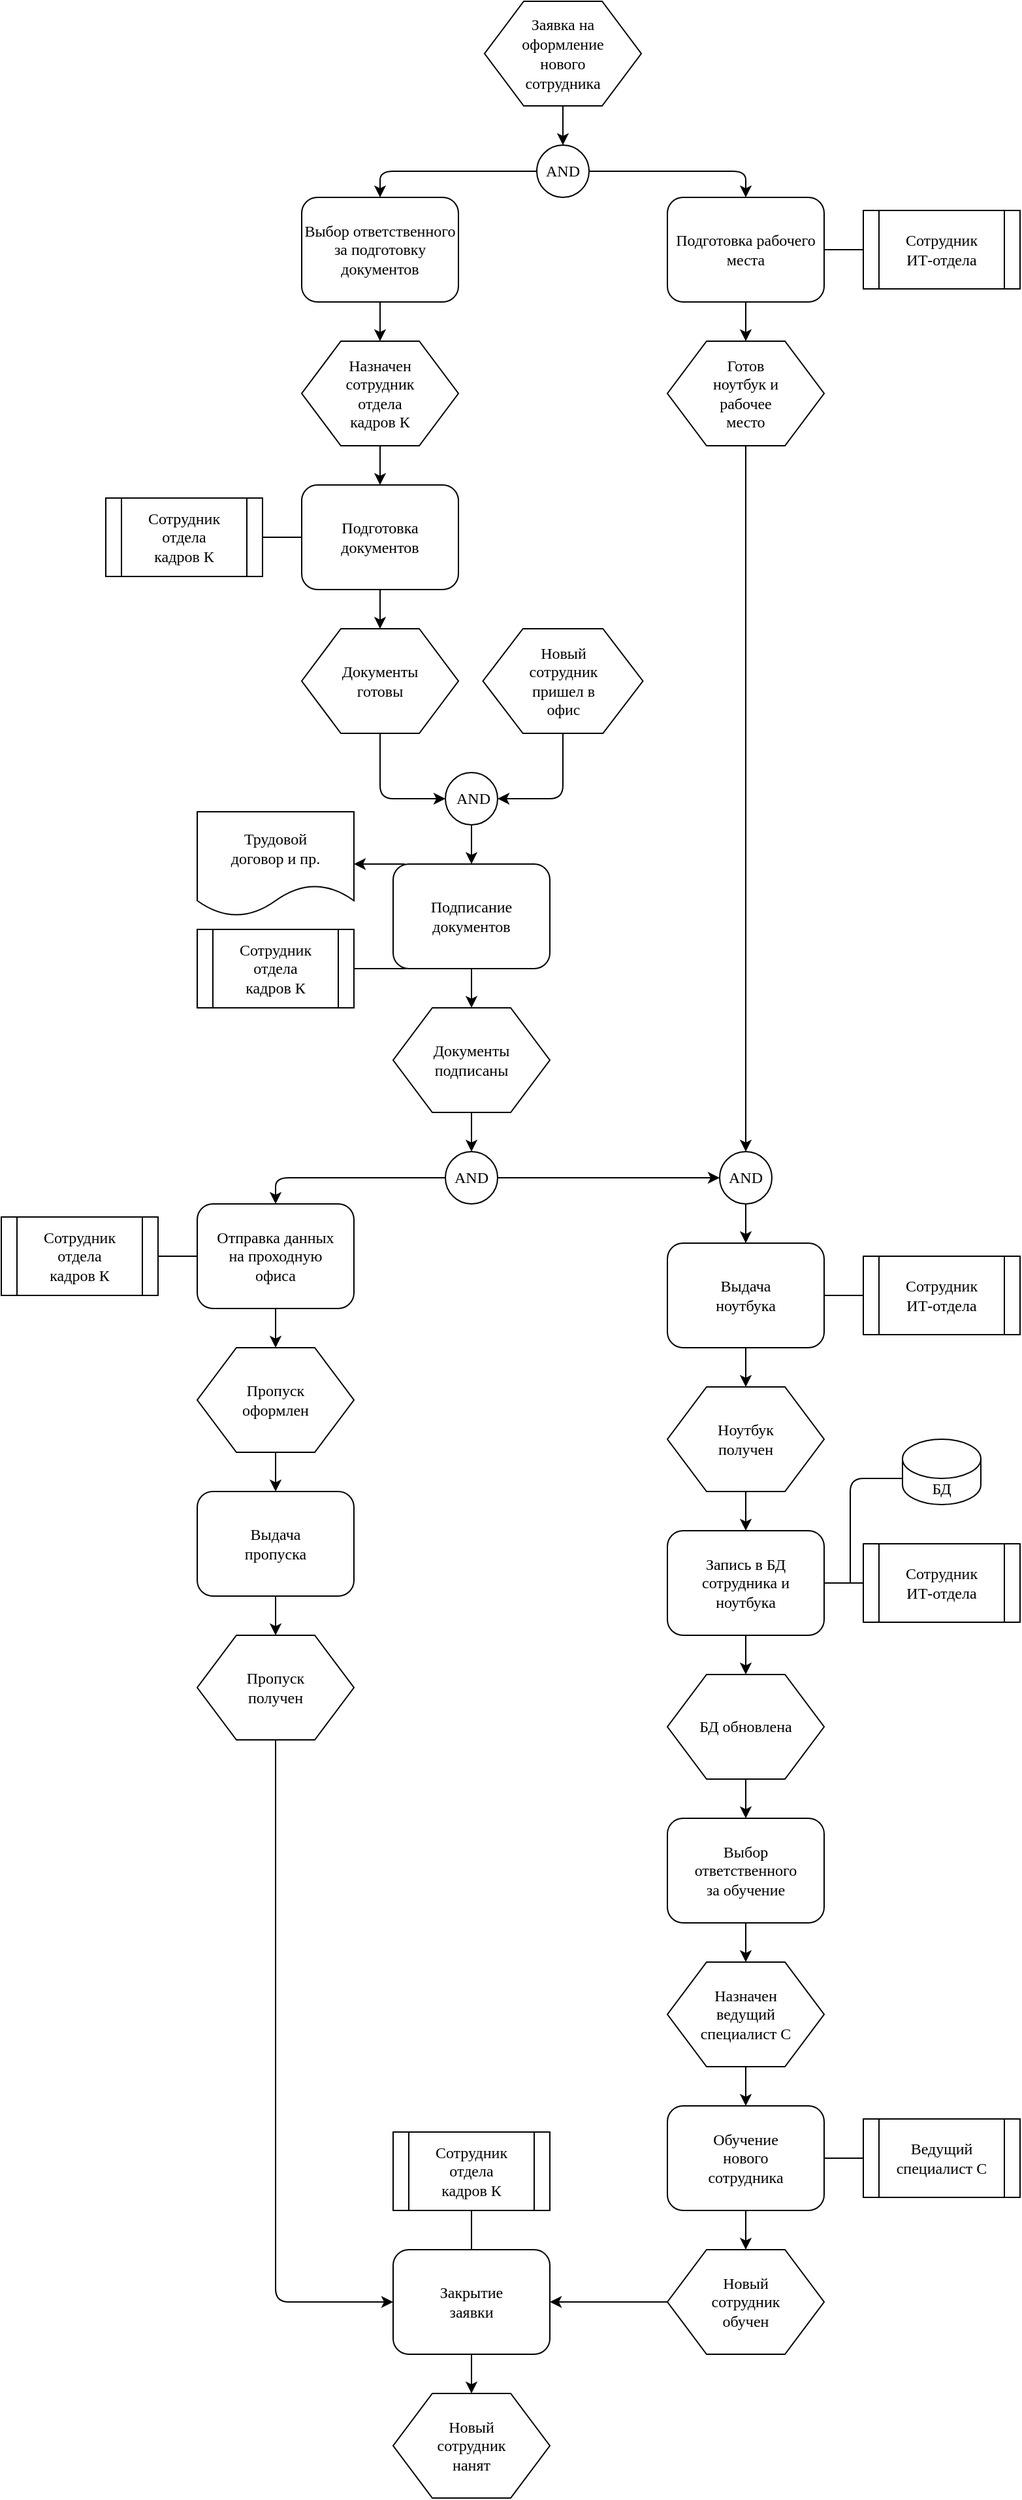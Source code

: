 <mxfile version="14.5.1" type="github">
  <diagram name="Page-1" id="8ce9d11a-91a2-4d17-14d8-a56ed91bf033">
    <mxGraphModel dx="1113" dy="759" grid="1" gridSize="10" guides="1" tooltips="1" connect="1" arrows="1" fold="1" page="1" pageScale="1" pageWidth="1100" pageHeight="850" background="#ffffff" math="0" shadow="0">
      <root>
        <mxCell id="0" />
        <mxCell id="1" parent="0" />
        <mxCell id="17ea667e15c223fc-1" value="&lt;div style=&quot;line-height: 107%; font-size: 12px;&quot;&gt;&lt;font style=&quot;line-height: 127%; font-size: 12px;&quot;&gt;Заявка на&lt;/font&gt;&lt;/div&gt;&lt;div style=&quot;line-height: 107%; font-size: 12px;&quot;&gt;&lt;font style=&quot;line-height: 127%; font-size: 12px;&quot;&gt;оформление&lt;/font&gt;&lt;/div&gt;&lt;div style=&quot;line-height: 107%; font-size: 12px;&quot;&gt;&lt;font style=&quot;line-height: 127%; font-size: 12px;&quot;&gt;нового&lt;/font&gt;&lt;/div&gt;&lt;div style=&quot;line-height: 107%; font-size: 12px;&quot;&gt;&lt;font style=&quot;line-height: 117%; font-size: 12px;&quot;&gt;сотрудника&lt;/font&gt;&lt;/div&gt;" style="shape=hexagon;perimeter=hexagonPerimeter;whiteSpace=wrap;html=1;rounded=0;shadow=0;labelBackgroundColor=none;strokeWidth=1;fontFamily=Verdana;fontSize=12;align=center;size=0.25;" parent="1" vertex="1">
          <mxGeometry x="450" y="10" width="120" height="80" as="geometry" />
        </mxCell>
        <mxCell id="17ea667e15c223fc-2" value="Подготовка рабочего места" style="rounded=1;whiteSpace=wrap;html=1;shadow=0;labelBackgroundColor=none;strokeWidth=1;fontFamily=Verdana;fontSize=12;align=center;" parent="1" vertex="1">
          <mxGeometry x="590" y="160" width="120" height="80" as="geometry" />
        </mxCell>
        <mxCell id="17ea667e15c223fc-3" value="AND" style="ellipse;whiteSpace=wrap;html=1;rounded=1;shadow=0;labelBackgroundColor=none;strokeWidth=1;fontFamily=Verdana;fontSize=12;align=center;" parent="1" vertex="1">
          <mxGeometry x="490" y="120" width="40" height="40" as="geometry" />
        </mxCell>
        <mxCell id="17ea667e15c223fc-4" value="Готов&lt;br&gt;ноутбук и&lt;br&gt;рабочее&lt;br&gt;место" style="shape=hexagon;perimeter=hexagonPerimeter;whiteSpace=wrap;html=1;rounded=0;shadow=0;labelBackgroundColor=none;strokeWidth=1;fontFamily=Verdana;fontSize=12;align=center;" parent="1" vertex="1">
          <mxGeometry x="590" y="270" width="120" height="80" as="geometry" />
        </mxCell>
        <mxCell id="17ea667e15c223fc-5" value="Назначен&lt;br&gt;сотрудник&lt;br&gt;отдела&lt;br&gt;кадров К" style="shape=hexagon;perimeter=hexagonPerimeter;whiteSpace=wrap;html=1;rounded=0;shadow=0;labelBackgroundColor=none;strokeWidth=1;fontFamily=Verdana;fontSize=12;align=center;" parent="1" vertex="1">
          <mxGeometry x="310" y="270" width="120" height="80" as="geometry" />
        </mxCell>
        <mxCell id="17ea667e15c223fc-7" value="Подготовка&lt;br&gt;документов" style="rounded=1;whiteSpace=wrap;html=1;shadow=0;labelBackgroundColor=none;strokeWidth=1;fontFamily=Verdana;fontSize=12;align=center;" parent="1" vertex="1">
          <mxGeometry x="310" y="380" width="120" height="80" as="geometry" />
        </mxCell>
        <mxCell id="17ea667e15c223fc-8" value="Выбор ответственного&lt;br&gt;за подготовку&lt;br&gt;документов" style="rounded=1;whiteSpace=wrap;html=1;shadow=0;labelBackgroundColor=none;strokeWidth=1;fontFamily=Verdana;fontSize=12;align=center;" parent="1" vertex="1">
          <mxGeometry x="310" y="160" width="120" height="80" as="geometry" />
        </mxCell>
        <mxCell id="17ea667e15c223fc-10" value="&amp;nbsp;AND" style="ellipse;whiteSpace=wrap;html=1;rounded=1;shadow=0;labelBackgroundColor=none;strokeWidth=1;fontFamily=Verdana;fontSize=12;align=center;" parent="1" vertex="1">
          <mxGeometry x="420" y="600" width="40" height="40" as="geometry" />
        </mxCell>
        <mxCell id="17ea667e15c223fc-11" value="Документы&lt;br&gt;готовы" style="shape=hexagon;perimeter=hexagonPerimeter;whiteSpace=wrap;html=1;rounded=0;shadow=0;labelBackgroundColor=none;strokeWidth=1;fontFamily=Verdana;fontSize=12;align=center;" parent="1" vertex="1">
          <mxGeometry x="310" y="490" width="120" height="80" as="geometry" />
        </mxCell>
        <mxCell id="17ea667e15c223fc-12" value="Подписание&lt;br&gt;документов" style="rounded=1;whiteSpace=wrap;html=1;shadow=0;labelBackgroundColor=none;strokeWidth=1;fontFamily=Verdana;fontSize=12;align=center;" parent="1" vertex="1">
          <mxGeometry x="380" y="670" width="120" height="80" as="geometry" />
        </mxCell>
        <mxCell id="17ea667e15c223fc-13" value="Назначен&lt;br&gt;ведущий&lt;br&gt;специалист С" style="shape=hexagon;perimeter=hexagonPerimeter;whiteSpace=wrap;html=1;rounded=0;shadow=0;labelBackgroundColor=none;strokeWidth=1;fontFamily=Verdana;fontSize=12;align=center;" parent="1" vertex="1">
          <mxGeometry x="590" y="1510" width="120" height="80" as="geometry" />
        </mxCell>
        <mxCell id="17ea667e15c223fc-14" value="Обучение&lt;br&gt;нового&lt;br&gt;сотрудника" style="rounded=1;whiteSpace=wrap;html=1;shadow=0;labelBackgroundColor=none;strokeWidth=1;fontFamily=Verdana;fontSize=12;align=center;" parent="1" vertex="1">
          <mxGeometry x="590" y="1620" width="120" height="80" as="geometry" />
        </mxCell>
        <mxCell id="FfdeobhnVM8uUHLsoeKE-45" style="edgeStyle=orthogonalEdgeStyle;rounded=0;orthogonalLoop=1;jettySize=auto;html=1;entryX=0.5;entryY=0;entryDx=0;entryDy=0;fontFamily=Verdana;fontSize=12;" edge="1" parent="1" source="17ea667e15c223fc-16" target="FfdeobhnVM8uUHLsoeKE-43">
          <mxGeometry relative="1" as="geometry" />
        </mxCell>
        <mxCell id="17ea667e15c223fc-16" value="Пропуск&lt;br&gt;оформлен" style="shape=hexagon;perimeter=hexagonPerimeter;whiteSpace=wrap;html=1;rounded=0;shadow=0;labelBackgroundColor=none;strokeWidth=1;fontFamily=Verdana;fontSize=12;align=center;" parent="1" vertex="1">
          <mxGeometry x="230" y="1040" width="120" height="80" as="geometry" />
        </mxCell>
        <mxCell id="17ea667e15c223fc-18" value="Выдача&lt;br&gt;ноутбука" style="rounded=1;whiteSpace=wrap;html=1;shadow=0;labelBackgroundColor=none;strokeWidth=1;fontFamily=Verdana;fontSize=12;align=center;" parent="1" vertex="1">
          <mxGeometry x="590" y="960" width="120" height="80" as="geometry" />
        </mxCell>
        <mxCell id="17ea667e15c223fc-19" value="Новый&lt;br&gt;сотрудник&lt;br&gt;пришел в&lt;br&gt;офис" style="shape=hexagon;perimeter=hexagonPerimeter;whiteSpace=wrap;html=1;rounded=0;shadow=0;labelBackgroundColor=none;strokeWidth=1;fontFamily=Verdana;fontSize=12;align=center;" parent="1" vertex="1">
          <mxGeometry x="448.75" y="490" width="122.5" height="80" as="geometry" />
        </mxCell>
        <mxCell id="17ea667e15c223fc-20" value="БД обновлена" style="shape=hexagon;perimeter=hexagonPerimeter;whiteSpace=wrap;html=1;rounded=0;shadow=0;labelBackgroundColor=none;strokeWidth=1;fontFamily=Verdana;fontSize=12;align=center;" parent="1" vertex="1">
          <mxGeometry x="590" y="1290" width="120" height="80" as="geometry" />
        </mxCell>
        <mxCell id="17ea667e15c223fc-22" value="Запись в БД&lt;br&gt;сотрудника и&lt;br&gt;ноутбука" style="rounded=1;whiteSpace=wrap;html=1;shadow=0;labelBackgroundColor=none;strokeWidth=1;fontFamily=Verdana;fontSize=12;align=center;" parent="1" vertex="1">
          <mxGeometry x="590" y="1180" width="120" height="80" as="geometry" />
        </mxCell>
        <mxCell id="17ea667e15c223fc-23" value="Выбор&lt;br&gt;ответственного&lt;br&gt;за обучение" style="rounded=1;whiteSpace=wrap;html=1;shadow=0;labelBackgroundColor=none;strokeWidth=1;fontFamily=Verdana;fontSize=12;align=center;" parent="1" vertex="1">
          <mxGeometry x="590" y="1400" width="120" height="80" as="geometry" />
        </mxCell>
        <mxCell id="17ea667e15c223fc-24" value="Ноутбук&lt;br&gt;получен" style="shape=hexagon;perimeter=hexagonPerimeter;whiteSpace=wrap;html=1;rounded=0;shadow=0;labelBackgroundColor=none;strokeWidth=1;fontFamily=Verdana;fontSize=12;align=center;" parent="1" vertex="1">
          <mxGeometry x="590" y="1070" width="120" height="80" as="geometry" />
        </mxCell>
        <mxCell id="17ea667e15c223fc-25" value="AND" style="ellipse;whiteSpace=wrap;html=1;rounded=1;shadow=0;labelBackgroundColor=none;strokeWidth=1;fontFamily=Verdana;fontSize=12;align=center;" parent="1" vertex="1">
          <mxGeometry x="420" y="890" width="40" height="40" as="geometry" />
        </mxCell>
        <mxCell id="17ea667e15c223fc-26" value="Документы&lt;br&gt;подписаны" style="shape=hexagon;perimeter=hexagonPerimeter;whiteSpace=wrap;html=1;rounded=0;shadow=0;labelBackgroundColor=none;strokeWidth=1;fontFamily=Verdana;fontSize=12;align=center;" parent="1" vertex="1">
          <mxGeometry x="380" y="780" width="120" height="80" as="geometry" />
        </mxCell>
        <mxCell id="17ea667e15c223fc-27" value="Отправка данных&lt;br&gt;на проходную&lt;br&gt;офиса" style="rounded=1;whiteSpace=wrap;html=1;shadow=0;labelBackgroundColor=none;strokeWidth=1;fontFamily=Verdana;fontSize=12;align=center;" parent="1" vertex="1">
          <mxGeometry x="230" y="930" width="120" height="80" as="geometry" />
        </mxCell>
        <mxCell id="xwpkQohcpxmRrAktpize-1" value="" style="endArrow=classic;html=1;exitX=0.5;exitY=1;exitDx=0;exitDy=0;" edge="1" parent="1" source="17ea667e15c223fc-1">
          <mxGeometry width="50" height="50" relative="1" as="geometry">
            <mxPoint x="440" y="410" as="sourcePoint" />
            <mxPoint x="510" y="120" as="targetPoint" />
          </mxGeometry>
        </mxCell>
        <mxCell id="xwpkQohcpxmRrAktpize-2" value="" style="endArrow=classic;html=1;exitX=0;exitY=0.5;exitDx=0;exitDy=0;entryX=0.5;entryY=0;entryDx=0;entryDy=0;" edge="1" parent="1" source="17ea667e15c223fc-3" target="17ea667e15c223fc-8">
          <mxGeometry width="50" height="50" relative="1" as="geometry">
            <mxPoint x="440" y="410" as="sourcePoint" />
            <mxPoint x="490" y="360" as="targetPoint" />
            <Array as="points">
              <mxPoint x="370" y="140" />
            </Array>
          </mxGeometry>
        </mxCell>
        <mxCell id="xwpkQohcpxmRrAktpize-3" value="" style="endArrow=classic;html=1;exitX=1;exitY=0.5;exitDx=0;exitDy=0;entryX=0.5;entryY=0;entryDx=0;entryDy=0;" edge="1" parent="1" source="17ea667e15c223fc-3" target="17ea667e15c223fc-2">
          <mxGeometry width="50" height="50" relative="1" as="geometry">
            <mxPoint x="440" y="410" as="sourcePoint" />
            <mxPoint x="490" y="360" as="targetPoint" />
            <Array as="points">
              <mxPoint x="650" y="140" />
            </Array>
          </mxGeometry>
        </mxCell>
        <mxCell id="xwpkQohcpxmRrAktpize-4" value="" style="endArrow=classic;html=1;exitX=0.5;exitY=1;exitDx=0;exitDy=0;entryX=0.5;entryY=0;entryDx=0;entryDy=0;" edge="1" parent="1" source="17ea667e15c223fc-8" target="17ea667e15c223fc-5">
          <mxGeometry width="50" height="50" relative="1" as="geometry">
            <mxPoint x="440" y="410" as="sourcePoint" />
            <mxPoint x="490" y="360" as="targetPoint" />
          </mxGeometry>
        </mxCell>
        <mxCell id="xwpkQohcpxmRrAktpize-5" value="" style="endArrow=classic;html=1;exitX=0.5;exitY=1;exitDx=0;exitDy=0;entryX=0.5;entryY=0;entryDx=0;entryDy=0;" edge="1" parent="1" source="17ea667e15c223fc-5" target="17ea667e15c223fc-7">
          <mxGeometry width="50" height="50" relative="1" as="geometry">
            <mxPoint x="390" y="410" as="sourcePoint" />
            <mxPoint x="440" y="360" as="targetPoint" />
          </mxGeometry>
        </mxCell>
        <mxCell id="xwpkQohcpxmRrAktpize-6" value="" style="shape=process;whiteSpace=wrap;html=1;backgroundOutline=1;" vertex="1" parent="1">
          <mxGeometry x="160" y="390" width="120" height="60" as="geometry" />
        </mxCell>
        <mxCell id="xwpkQohcpxmRrAktpize-7" value="Сотрудник&lt;br&gt;отдела&lt;br&gt;кадров К" style="text;html=1;strokeColor=none;fillColor=none;align=center;verticalAlign=middle;whiteSpace=wrap;rounded=0;fontFamily=Verdana;" vertex="1" parent="1">
          <mxGeometry x="180" y="395" width="80" height="50" as="geometry" />
        </mxCell>
        <mxCell id="xwpkQohcpxmRrAktpize-8" value="" style="endArrow=none;html=1;fontFamily=Verdana;exitX=0;exitY=0.5;exitDx=0;exitDy=0;entryX=1;entryY=0.5;entryDx=0;entryDy=0;" edge="1" parent="1" source="17ea667e15c223fc-7" target="xwpkQohcpxmRrAktpize-6">
          <mxGeometry width="50" height="50" relative="1" as="geometry">
            <mxPoint x="390" y="410" as="sourcePoint" />
            <mxPoint x="440" y="360" as="targetPoint" />
          </mxGeometry>
        </mxCell>
        <mxCell id="xwpkQohcpxmRrAktpize-9" value="" style="endArrow=classic;html=1;fontFamily=Verdana;exitX=0.5;exitY=1;exitDx=0;exitDy=0;entryX=0.5;entryY=0;entryDx=0;entryDy=0;" edge="1" parent="1" source="17ea667e15c223fc-7" target="17ea667e15c223fc-11">
          <mxGeometry width="50" height="50" relative="1" as="geometry">
            <mxPoint x="460" y="420" as="sourcePoint" />
            <mxPoint x="510" y="370" as="targetPoint" />
            <Array as="points" />
          </mxGeometry>
        </mxCell>
        <mxCell id="xwpkQohcpxmRrAktpize-11" value="Сотрудник&lt;br&gt;ИТ-отдела" style="shape=process;whiteSpace=wrap;html=1;backgroundOutline=1;fontFamily=Verdana;" vertex="1" parent="1">
          <mxGeometry x="740" y="170" width="120" height="60" as="geometry" />
        </mxCell>
        <mxCell id="xwpkQohcpxmRrAktpize-12" value="" style="endArrow=none;html=1;fontFamily=Verdana;exitX=1;exitY=0.5;exitDx=0;exitDy=0;entryX=0;entryY=0.5;entryDx=0;entryDy=0;" edge="1" parent="1" source="17ea667e15c223fc-2" target="xwpkQohcpxmRrAktpize-11">
          <mxGeometry width="50" height="50" relative="1" as="geometry">
            <mxPoint x="590" y="400" as="sourcePoint" />
            <mxPoint x="640" y="350" as="targetPoint" />
          </mxGeometry>
        </mxCell>
        <mxCell id="xwpkQohcpxmRrAktpize-13" value="" style="endArrow=classic;html=1;fontFamily=Verdana;exitX=0.5;exitY=1;exitDx=0;exitDy=0;entryX=0.5;entryY=0;entryDx=0;entryDy=0;" edge="1" parent="1" source="17ea667e15c223fc-2" target="17ea667e15c223fc-4">
          <mxGeometry width="50" height="50" relative="1" as="geometry">
            <mxPoint x="590" y="400" as="sourcePoint" />
            <mxPoint x="630" y="270" as="targetPoint" />
          </mxGeometry>
        </mxCell>
        <mxCell id="FfdeobhnVM8uUHLsoeKE-2" value="" style="endArrow=classic;html=1;fontFamily=Verdana;exitX=0.5;exitY=1;exitDx=0;exitDy=0;entryX=0;entryY=0.5;entryDx=0;entryDy=0;" edge="1" parent="1" source="17ea667e15c223fc-11" target="17ea667e15c223fc-10">
          <mxGeometry width="50" height="50" relative="1" as="geometry">
            <mxPoint x="610" y="440" as="sourcePoint" />
            <mxPoint x="660" y="390" as="targetPoint" />
            <Array as="points">
              <mxPoint x="370" y="620" />
            </Array>
          </mxGeometry>
        </mxCell>
        <mxCell id="FfdeobhnVM8uUHLsoeKE-3" value="" style="endArrow=classic;html=1;fontFamily=Verdana;exitX=0.5;exitY=1;exitDx=0;exitDy=0;entryX=1;entryY=0.5;entryDx=0;entryDy=0;" edge="1" parent="1" source="17ea667e15c223fc-19" target="17ea667e15c223fc-10">
          <mxGeometry width="50" height="50" relative="1" as="geometry">
            <mxPoint x="380" y="580.0" as="sourcePoint" />
            <mxPoint x="430" y="630.0" as="targetPoint" />
            <Array as="points">
              <mxPoint x="510" y="620" />
            </Array>
          </mxGeometry>
        </mxCell>
        <mxCell id="FfdeobhnVM8uUHLsoeKE-4" value="" style="endArrow=classic;html=1;fontFamily=Verdana;exitX=0.5;exitY=1;exitDx=0;exitDy=0;entryX=0.5;entryY=0;entryDx=0;entryDy=0;" edge="1" parent="1" source="17ea667e15c223fc-10" target="17ea667e15c223fc-12">
          <mxGeometry width="50" height="50" relative="1" as="geometry">
            <mxPoint x="610" y="530" as="sourcePoint" />
            <mxPoint x="660" y="480" as="targetPoint" />
          </mxGeometry>
        </mxCell>
        <mxCell id="FfdeobhnVM8uUHLsoeKE-5" value="Сотрудник&lt;br&gt;отдела&lt;br&gt;кадров К" style="shape=process;whiteSpace=wrap;html=1;backgroundOutline=1;fontFamily=Verdana;" vertex="1" parent="1">
          <mxGeometry x="230" y="720" width="120" height="60" as="geometry" />
        </mxCell>
        <mxCell id="FfdeobhnVM8uUHLsoeKE-6" value="" style="endArrow=none;html=1;fontFamily=Verdana;entryX=1;entryY=0.5;entryDx=0;entryDy=0;" edge="1" parent="1" target="FfdeobhnVM8uUHLsoeKE-5">
          <mxGeometry width="50" height="50" relative="1" as="geometry">
            <mxPoint x="390" y="750" as="sourcePoint" />
            <mxPoint x="660" y="480" as="targetPoint" />
          </mxGeometry>
        </mxCell>
        <mxCell id="FfdeobhnVM8uUHLsoeKE-7" value="Трудовой&lt;br&gt;договор и пр." style="shape=document;whiteSpace=wrap;html=1;boundedLbl=1;fontFamily=Verdana;" vertex="1" parent="1">
          <mxGeometry x="230" y="630" width="120" height="80" as="geometry" />
        </mxCell>
        <mxCell id="FfdeobhnVM8uUHLsoeKE-9" value="" style="endArrow=classic;html=1;fontFamily=Verdana;entryX=1;entryY=0.5;entryDx=0;entryDy=0;" edge="1" parent="1" target="FfdeobhnVM8uUHLsoeKE-7">
          <mxGeometry width="50" height="50" relative="1" as="geometry">
            <mxPoint x="389" y="670" as="sourcePoint" />
            <mxPoint x="700" y="540" as="targetPoint" />
          </mxGeometry>
        </mxCell>
        <mxCell id="FfdeobhnVM8uUHLsoeKE-10" value="" style="endArrow=classic;html=1;fontFamily=Verdana;exitX=0.5;exitY=1;exitDx=0;exitDy=0;entryX=0.5;entryY=0;entryDx=0;entryDy=0;" edge="1" parent="1" source="17ea667e15c223fc-12" target="17ea667e15c223fc-26">
          <mxGeometry width="50" height="50" relative="1" as="geometry">
            <mxPoint x="480" y="720" as="sourcePoint" />
            <mxPoint x="530" y="670" as="targetPoint" />
          </mxGeometry>
        </mxCell>
        <mxCell id="FfdeobhnVM8uUHLsoeKE-11" value="" style="endArrow=classic;html=1;fontFamily=Verdana;exitX=0.5;exitY=1;exitDx=0;exitDy=0;entryX=0.5;entryY=0;entryDx=0;entryDy=0;" edge="1" parent="1" source="17ea667e15c223fc-26" target="17ea667e15c223fc-25">
          <mxGeometry width="50" height="50" relative="1" as="geometry">
            <mxPoint x="480" y="700" as="sourcePoint" />
            <mxPoint x="530" y="650" as="targetPoint" />
          </mxGeometry>
        </mxCell>
        <mxCell id="FfdeobhnVM8uUHLsoeKE-12" value="" style="endArrow=classic;html=1;fontFamily=Verdana;exitX=0;exitY=0.5;exitDx=0;exitDy=0;entryX=0.5;entryY=0;entryDx=0;entryDy=0;" edge="1" parent="1" source="17ea667e15c223fc-25" target="17ea667e15c223fc-27">
          <mxGeometry width="50" height="50" relative="1" as="geometry">
            <mxPoint x="480" y="880" as="sourcePoint" />
            <mxPoint x="530" y="830" as="targetPoint" />
            <Array as="points">
              <mxPoint x="290" y="910" />
            </Array>
          </mxGeometry>
        </mxCell>
        <mxCell id="FfdeobhnVM8uUHLsoeKE-13" value="Сотрудник&lt;br&gt;отдела&lt;br&gt;кадров К" style="shape=process;whiteSpace=wrap;html=1;backgroundOutline=1;fontFamily=Verdana;" vertex="1" parent="1">
          <mxGeometry x="80" y="940" width="120" height="60" as="geometry" />
        </mxCell>
        <mxCell id="FfdeobhnVM8uUHLsoeKE-14" value="" style="endArrow=none;html=1;fontFamily=Verdana;exitX=0;exitY=0.5;exitDx=0;exitDy=0;entryX=1;entryY=0.5;entryDx=0;entryDy=0;" edge="1" parent="1" source="17ea667e15c223fc-27" target="FfdeobhnVM8uUHLsoeKE-13">
          <mxGeometry width="50" height="50" relative="1" as="geometry">
            <mxPoint x="390" y="960" as="sourcePoint" />
            <mxPoint x="440" y="910" as="targetPoint" />
          </mxGeometry>
        </mxCell>
        <mxCell id="FfdeobhnVM8uUHLsoeKE-15" value="" style="endArrow=classic;html=1;fontFamily=Verdana;exitX=0.5;exitY=1;exitDx=0;exitDy=0;entryX=0.5;entryY=0;entryDx=0;entryDy=0;" edge="1" parent="1" source="17ea667e15c223fc-27" target="17ea667e15c223fc-16">
          <mxGeometry width="50" height="50" relative="1" as="geometry">
            <mxPoint x="380" y="980" as="sourcePoint" />
            <mxPoint x="430" y="930" as="targetPoint" />
          </mxGeometry>
        </mxCell>
        <mxCell id="FfdeobhnVM8uUHLsoeKE-16" value="" style="endArrow=classic;html=1;fontFamily=Verdana;exitX=0.5;exitY=1;exitDx=0;exitDy=0;entryX=0.5;entryY=0;entryDx=0;entryDy=0;" edge="1" parent="1" source="17ea667e15c223fc-4" target="FfdeobhnVM8uUHLsoeKE-18">
          <mxGeometry width="50" height="50" relative="1" as="geometry">
            <mxPoint x="670" y="420" as="sourcePoint" />
            <mxPoint x="650" y="860" as="targetPoint" />
          </mxGeometry>
        </mxCell>
        <mxCell id="FfdeobhnVM8uUHLsoeKE-17" value="" style="endArrow=classic;html=1;fontFamily=Verdana;exitX=1;exitY=0.5;exitDx=0;exitDy=0;entryX=0;entryY=0.5;entryDx=0;entryDy=0;" edge="1" parent="1" source="17ea667e15c223fc-25" target="FfdeobhnVM8uUHLsoeKE-18">
          <mxGeometry width="50" height="50" relative="1" as="geometry">
            <mxPoint x="570" y="840" as="sourcePoint" />
            <mxPoint x="610" y="910" as="targetPoint" />
          </mxGeometry>
        </mxCell>
        <mxCell id="FfdeobhnVM8uUHLsoeKE-18" value="AND" style="ellipse;whiteSpace=wrap;html=1;rounded=1;shadow=0;labelBackgroundColor=none;strokeWidth=1;fontFamily=Verdana;fontSize=12;align=center;" vertex="1" parent="1">
          <mxGeometry x="630" y="890" width="40" height="40" as="geometry" />
        </mxCell>
        <mxCell id="FfdeobhnVM8uUHLsoeKE-19" value="" style="endArrow=classic;html=1;fontFamily=Verdana;exitX=0.5;exitY=1;exitDx=0;exitDy=0;entryX=0.5;entryY=0;entryDx=0;entryDy=0;" edge="1" parent="1" source="FfdeobhnVM8uUHLsoeKE-18" target="17ea667e15c223fc-18">
          <mxGeometry width="50" height="50" relative="1" as="geometry">
            <mxPoint x="530" y="890" as="sourcePoint" />
            <mxPoint x="580" y="840" as="targetPoint" />
          </mxGeometry>
        </mxCell>
        <mxCell id="FfdeobhnVM8uUHLsoeKE-20" value="Сотрудник&lt;br&gt;ИТ-отдела" style="shape=process;whiteSpace=wrap;html=1;backgroundOutline=1;fontFamily=Verdana;" vertex="1" parent="1">
          <mxGeometry x="740" y="970" width="120" height="60" as="geometry" />
        </mxCell>
        <mxCell id="FfdeobhnVM8uUHLsoeKE-21" value="" style="endArrow=none;html=1;fontFamily=Verdana;exitX=1;exitY=0.5;exitDx=0;exitDy=0;entryX=0;entryY=0.5;entryDx=0;entryDy=0;" edge="1" parent="1" source="17ea667e15c223fc-18" target="FfdeobhnVM8uUHLsoeKE-20">
          <mxGeometry width="50" height="50" relative="1" as="geometry">
            <mxPoint x="530" y="810" as="sourcePoint" />
            <mxPoint x="580" y="760" as="targetPoint" />
          </mxGeometry>
        </mxCell>
        <mxCell id="FfdeobhnVM8uUHLsoeKE-22" value="" style="endArrow=classic;html=1;fontFamily=Verdana;exitX=0.5;exitY=1;exitDx=0;exitDy=0;entryX=0.5;entryY=0;entryDx=0;entryDy=0;" edge="1" parent="1" source="17ea667e15c223fc-18" target="17ea667e15c223fc-24">
          <mxGeometry width="50" height="50" relative="1" as="geometry">
            <mxPoint x="610" y="1000" as="sourcePoint" />
            <mxPoint x="660" y="950" as="targetPoint" />
          </mxGeometry>
        </mxCell>
        <mxCell id="FfdeobhnVM8uUHLsoeKE-23" value="Сотрудник&lt;br&gt;ИТ-отдела" style="shape=process;whiteSpace=wrap;html=1;backgroundOutline=1;fontFamily=Verdana;" vertex="1" parent="1">
          <mxGeometry x="740" y="1190" width="120" height="60" as="geometry" />
        </mxCell>
        <mxCell id="FfdeobhnVM8uUHLsoeKE-24" value="" style="endArrow=none;html=1;fontFamily=Verdana;exitX=1;exitY=0.5;exitDx=0;exitDy=0;entryX=0;entryY=0.5;entryDx=0;entryDy=0;" edge="1" parent="1" source="17ea667e15c223fc-22" target="FfdeobhnVM8uUHLsoeKE-23">
          <mxGeometry width="50" height="50" relative="1" as="geometry">
            <mxPoint x="610" y="1100" as="sourcePoint" />
            <mxPoint x="660" y="1050" as="targetPoint" />
          </mxGeometry>
        </mxCell>
        <mxCell id="FfdeobhnVM8uUHLsoeKE-25" value="БД" style="shape=cylinder3;whiteSpace=wrap;html=1;boundedLbl=1;backgroundOutline=1;size=15;fontFamily=Verdana;" vertex="1" parent="1">
          <mxGeometry x="770" y="1110" width="60" height="50" as="geometry" />
        </mxCell>
        <mxCell id="FfdeobhnVM8uUHLsoeKE-26" value="" style="endArrow=none;html=1;fontFamily=Verdana;entryX=0;entryY=0;entryDx=0;entryDy=30;entryPerimeter=0;" edge="1" parent="1" target="FfdeobhnVM8uUHLsoeKE-25">
          <mxGeometry width="50" height="50" relative="1" as="geometry">
            <mxPoint x="730" y="1220" as="sourcePoint" />
            <mxPoint x="660" y="1050" as="targetPoint" />
            <Array as="points">
              <mxPoint x="730" y="1140" />
            </Array>
          </mxGeometry>
        </mxCell>
        <mxCell id="FfdeobhnVM8uUHLsoeKE-27" value="" style="endArrow=classic;html=1;fontFamily=Verdana;exitX=0.5;exitY=1;exitDx=0;exitDy=0;entryX=0.5;entryY=0;entryDx=0;entryDy=0;" edge="1" parent="1" source="17ea667e15c223fc-24" target="17ea667e15c223fc-22">
          <mxGeometry width="50" height="50" relative="1" as="geometry">
            <mxPoint x="570" y="1110" as="sourcePoint" />
            <mxPoint x="620" y="1060" as="targetPoint" />
          </mxGeometry>
        </mxCell>
        <mxCell id="FfdeobhnVM8uUHLsoeKE-28" value="" style="endArrow=classic;html=1;fontFamily=Verdana;exitX=0.5;exitY=1;exitDx=0;exitDy=0;entryX=0.5;entryY=0;entryDx=0;entryDy=0;" edge="1" parent="1" source="17ea667e15c223fc-22" target="17ea667e15c223fc-20">
          <mxGeometry width="50" height="50" relative="1" as="geometry">
            <mxPoint x="570" y="1190" as="sourcePoint" />
            <mxPoint x="620" y="1140" as="targetPoint" />
          </mxGeometry>
        </mxCell>
        <mxCell id="FfdeobhnVM8uUHLsoeKE-29" value="" style="endArrow=classic;html=1;fontFamily=Verdana;exitX=0.5;exitY=1;exitDx=0;exitDy=0;entryX=0.5;entryY=0;entryDx=0;entryDy=0;" edge="1" parent="1" source="17ea667e15c223fc-20" target="17ea667e15c223fc-23">
          <mxGeometry width="50" height="50" relative="1" as="geometry">
            <mxPoint x="570" y="1250" as="sourcePoint" />
            <mxPoint x="620" y="1200" as="targetPoint" />
          </mxGeometry>
        </mxCell>
        <mxCell id="FfdeobhnVM8uUHLsoeKE-30" value="" style="endArrow=classic;html=1;fontFamily=Verdana;exitX=0.5;exitY=1;exitDx=0;exitDy=0;entryX=0.5;entryY=0;entryDx=0;entryDy=0;" edge="1" parent="1" source="17ea667e15c223fc-23" target="17ea667e15c223fc-13">
          <mxGeometry width="50" height="50" relative="1" as="geometry">
            <mxPoint x="570" y="1360" as="sourcePoint" />
            <mxPoint x="620" y="1310" as="targetPoint" />
          </mxGeometry>
        </mxCell>
        <mxCell id="FfdeobhnVM8uUHLsoeKE-31" value="" style="endArrow=classic;html=1;fontFamily=Verdana;exitX=0.5;exitY=1;exitDx=0;exitDy=0;entryX=0.5;entryY=0;entryDx=0;entryDy=0;" edge="1" parent="1" source="17ea667e15c223fc-13" target="17ea667e15c223fc-14">
          <mxGeometry width="50" height="50" relative="1" as="geometry">
            <mxPoint x="580" y="1560" as="sourcePoint" />
            <mxPoint x="630" y="1510" as="targetPoint" />
          </mxGeometry>
        </mxCell>
        <mxCell id="FfdeobhnVM8uUHLsoeKE-32" value="Ведущий&lt;br&gt;специалист С" style="shape=process;whiteSpace=wrap;html=1;backgroundOutline=1;fontFamily=Verdana;" vertex="1" parent="1">
          <mxGeometry x="740" y="1630" width="120" height="60" as="geometry" />
        </mxCell>
        <mxCell id="FfdeobhnVM8uUHLsoeKE-33" value="" style="endArrow=none;html=1;fontFamily=Verdana;exitX=1;exitY=0.5;exitDx=0;exitDy=0;entryX=0;entryY=0.5;entryDx=0;entryDy=0;" edge="1" parent="1" source="17ea667e15c223fc-14" target="FfdeobhnVM8uUHLsoeKE-32">
          <mxGeometry width="50" height="50" relative="1" as="geometry">
            <mxPoint x="580" y="1560" as="sourcePoint" />
            <mxPoint x="630" y="1510" as="targetPoint" />
          </mxGeometry>
        </mxCell>
        <mxCell id="FfdeobhnVM8uUHLsoeKE-34" value="Новый&lt;br&gt;сотрудник&lt;br&gt;обучен" style="shape=hexagon;perimeter=hexagonPerimeter;whiteSpace=wrap;html=1;rounded=0;shadow=0;labelBackgroundColor=none;strokeWidth=1;fontFamily=Verdana;fontSize=12;align=center;" vertex="1" parent="1">
          <mxGeometry x="590" y="1730" width="120" height="80" as="geometry" />
        </mxCell>
        <mxCell id="FfdeobhnVM8uUHLsoeKE-35" value="" style="endArrow=classic;html=1;fontFamily=Verdana;exitX=0.5;exitY=1;exitDx=0;exitDy=0;entryX=0.5;entryY=0;entryDx=0;entryDy=0;" edge="1" parent="1" source="17ea667e15c223fc-14" target="FfdeobhnVM8uUHLsoeKE-34">
          <mxGeometry width="50" height="50" relative="1" as="geometry">
            <mxPoint x="580" y="1620" as="sourcePoint" />
            <mxPoint x="630" y="1570" as="targetPoint" />
          </mxGeometry>
        </mxCell>
        <mxCell id="FfdeobhnVM8uUHLsoeKE-37" value="" style="endArrow=classic;html=1;fontFamily=Verdana;exitX=0;exitY=0.5;exitDx=0;exitDy=0;entryX=1;entryY=0.5;entryDx=0;entryDy=0;" edge="1" parent="1" source="FfdeobhnVM8uUHLsoeKE-34" target="FfdeobhnVM8uUHLsoeKE-38">
          <mxGeometry width="50" height="50" relative="1" as="geometry">
            <mxPoint x="440" y="1710" as="sourcePoint" />
            <mxPoint x="480" y="1770" as="targetPoint" />
          </mxGeometry>
        </mxCell>
        <mxCell id="FfdeobhnVM8uUHLsoeKE-38" value="Закрытие&lt;br&gt;заявки" style="rounded=1;whiteSpace=wrap;html=1;shadow=0;labelBackgroundColor=none;strokeWidth=1;fontFamily=Verdana;fontSize=12;align=center;" vertex="1" parent="1">
          <mxGeometry x="380" y="1730" width="120" height="80" as="geometry" />
        </mxCell>
        <mxCell id="FfdeobhnVM8uUHLsoeKE-39" value="Сотрудник&lt;br&gt;отдела&lt;br&gt;кадров К" style="shape=process;whiteSpace=wrap;html=1;backgroundOutline=1;fontFamily=Verdana;" vertex="1" parent="1">
          <mxGeometry x="380" y="1640" width="120" height="60" as="geometry" />
        </mxCell>
        <mxCell id="FfdeobhnVM8uUHLsoeKE-40" value="" style="endArrow=none;html=1;fontFamily=Verdana;exitX=0.5;exitY=1;exitDx=0;exitDy=0;entryX=0.5;entryY=0;entryDx=0;entryDy=0;" edge="1" parent="1" source="FfdeobhnVM8uUHLsoeKE-39" target="FfdeobhnVM8uUHLsoeKE-38">
          <mxGeometry width="50" height="50" relative="1" as="geometry">
            <mxPoint x="450" y="1680" as="sourcePoint" />
            <mxPoint x="500" y="1630" as="targetPoint" />
          </mxGeometry>
        </mxCell>
        <mxCell id="FfdeobhnVM8uUHLsoeKE-41" value="Новый&lt;br&gt;сотрудник&lt;br&gt;нанят" style="shape=hexagon;perimeter=hexagonPerimeter;whiteSpace=wrap;html=1;rounded=0;shadow=0;labelBackgroundColor=none;strokeWidth=1;fontFamily=Verdana;fontSize=12;align=center;" vertex="1" parent="1">
          <mxGeometry x="380" y="1840" width="120" height="80" as="geometry" />
        </mxCell>
        <mxCell id="FfdeobhnVM8uUHLsoeKE-42" value="" style="endArrow=classic;html=1;fontFamily=Verdana;exitX=0.5;exitY=1;exitDx=0;exitDy=0;entryX=0.5;entryY=0;entryDx=0;entryDy=0;" edge="1" parent="1" source="FfdeobhnVM8uUHLsoeKE-38" target="FfdeobhnVM8uUHLsoeKE-41">
          <mxGeometry width="50" height="50" relative="1" as="geometry">
            <mxPoint x="450" y="1850" as="sourcePoint" />
            <mxPoint x="500" y="1800" as="targetPoint" />
          </mxGeometry>
        </mxCell>
        <mxCell id="FfdeobhnVM8uUHLsoeKE-48" style="edgeStyle=orthogonalEdgeStyle;rounded=0;orthogonalLoop=1;jettySize=auto;html=1;entryX=0.5;entryY=0;entryDx=0;entryDy=0;fontFamily=Verdana;fontSize=12;" edge="1" parent="1" source="FfdeobhnVM8uUHLsoeKE-43" target="FfdeobhnVM8uUHLsoeKE-47">
          <mxGeometry relative="1" as="geometry" />
        </mxCell>
        <mxCell id="FfdeobhnVM8uUHLsoeKE-43" value="Выдача&lt;br&gt;пропуска" style="rounded=1;whiteSpace=wrap;html=1;shadow=0;labelBackgroundColor=none;strokeWidth=1;fontFamily=Verdana;fontSize=12;align=center;" vertex="1" parent="1">
          <mxGeometry x="230" y="1150" width="120" height="80" as="geometry" />
        </mxCell>
        <mxCell id="FfdeobhnVM8uUHLsoeKE-47" value="Пропуск&lt;br&gt;получен" style="shape=hexagon;perimeter=hexagonPerimeter;whiteSpace=wrap;html=1;rounded=0;shadow=0;labelBackgroundColor=none;strokeWidth=1;fontFamily=Verdana;fontSize=12;align=center;" vertex="1" parent="1">
          <mxGeometry x="230" y="1260" width="120" height="80" as="geometry" />
        </mxCell>
        <mxCell id="FfdeobhnVM8uUHLsoeKE-50" value="" style="endArrow=classic;html=1;fontFamily=Verdana;fontSize=12;exitX=0.5;exitY=1;exitDx=0;exitDy=0;entryX=0;entryY=0.5;entryDx=0;entryDy=0;" edge="1" parent="1" source="FfdeobhnVM8uUHLsoeKE-47" target="FfdeobhnVM8uUHLsoeKE-38">
          <mxGeometry width="50" height="50" relative="1" as="geometry">
            <mxPoint x="350" y="1370" as="sourcePoint" />
            <mxPoint x="400" y="1710" as="targetPoint" />
            <Array as="points">
              <mxPoint x="290" y="1770" />
            </Array>
          </mxGeometry>
        </mxCell>
      </root>
    </mxGraphModel>
  </diagram>
</mxfile>
